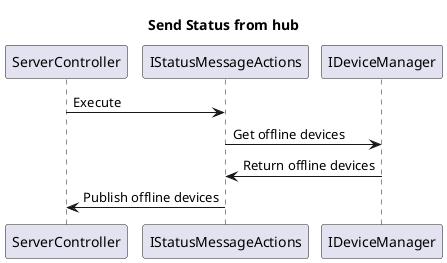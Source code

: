 @startuml Hub status action SD diagrams
title Send Status from hub

ServerController -> IStatusMessageActions: Execute
IStatusMessageActions -> IDeviceManager: Get offline devices
IDeviceManager -> IStatusMessageActions: Return offline devices
IStatusMessageActions -> ServerController: Publish offline devices

@enduml